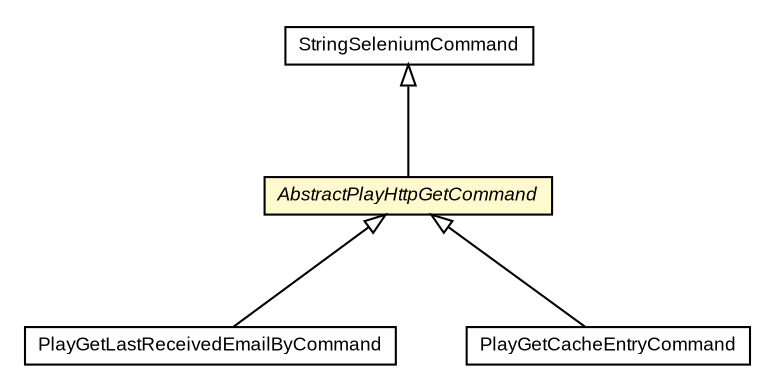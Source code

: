 #!/usr/local/bin/dot
#
# Class diagram 
# Generated by UMLGraph version R5_6-24-gf6e263 (http://www.umlgraph.org/)
#

digraph G {
	edge [fontname="arial",fontsize=10,labelfontname="arial",labelfontsize=10];
	node [fontname="arial",fontsize=10,shape=plaintext];
	nodesep=0.25;
	ranksep=0.5;
	// com.google.code.play.selenium.step.StringSeleniumCommand
	c175 [label=<<table title="com.google.code.play.selenium.step.StringSeleniumCommand" border="0" cellborder="1" cellspacing="0" cellpadding="2" port="p" href="./StringSeleniumCommand.html">
		<tr><td><table border="0" cellspacing="0" cellpadding="1">
<tr><td align="center" balign="center"> StringSeleniumCommand </td></tr>
		</table></td></tr>
		</table>>, URL="./StringSeleniumCommand.html", fontname="arial", fontcolor="black", fontsize=9.0];
	// com.google.code.play.selenium.step.PlayGetLastReceivedEmailByCommand
	c186 [label=<<table title="com.google.code.play.selenium.step.PlayGetLastReceivedEmailByCommand" border="0" cellborder="1" cellspacing="0" cellpadding="2" port="p" href="./PlayGetLastReceivedEmailByCommand.html">
		<tr><td><table border="0" cellspacing="0" cellpadding="1">
<tr><td align="center" balign="center"> PlayGetLastReceivedEmailByCommand </td></tr>
		</table></td></tr>
		</table>>, URL="./PlayGetLastReceivedEmailByCommand.html", fontname="arial", fontcolor="black", fontsize=9.0];
	// com.google.code.play.selenium.step.PlayGetCacheEntryCommand
	c188 [label=<<table title="com.google.code.play.selenium.step.PlayGetCacheEntryCommand" border="0" cellborder="1" cellspacing="0" cellpadding="2" port="p" href="./PlayGetCacheEntryCommand.html">
		<tr><td><table border="0" cellspacing="0" cellpadding="1">
<tr><td align="center" balign="center"> PlayGetCacheEntryCommand </td></tr>
		</table></td></tr>
		</table>>, URL="./PlayGetCacheEntryCommand.html", fontname="arial", fontcolor="black", fontsize=9.0];
	// com.google.code.play.selenium.step.AbstractPlayHttpGetCommand
	c222 [label=<<table title="com.google.code.play.selenium.step.AbstractPlayHttpGetCommand" border="0" cellborder="1" cellspacing="0" cellpadding="2" port="p" bgcolor="lemonChiffon" href="./AbstractPlayHttpGetCommand.html">
		<tr><td><table border="0" cellspacing="0" cellpadding="1">
<tr><td align="center" balign="center"><font face="arial italic"> AbstractPlayHttpGetCommand </font></td></tr>
		</table></td></tr>
		</table>>, URL="./AbstractPlayHttpGetCommand.html", fontname="arial", fontcolor="black", fontsize=9.0];
	//com.google.code.play.selenium.step.PlayGetLastReceivedEmailByCommand extends com.google.code.play.selenium.step.AbstractPlayHttpGetCommand
	c222:p -> c186:p [dir=back,arrowtail=empty];
	//com.google.code.play.selenium.step.PlayGetCacheEntryCommand extends com.google.code.play.selenium.step.AbstractPlayHttpGetCommand
	c222:p -> c188:p [dir=back,arrowtail=empty];
	//com.google.code.play.selenium.step.AbstractPlayHttpGetCommand extends com.google.code.play.selenium.step.StringSeleniumCommand
	c175:p -> c222:p [dir=back,arrowtail=empty];
}

